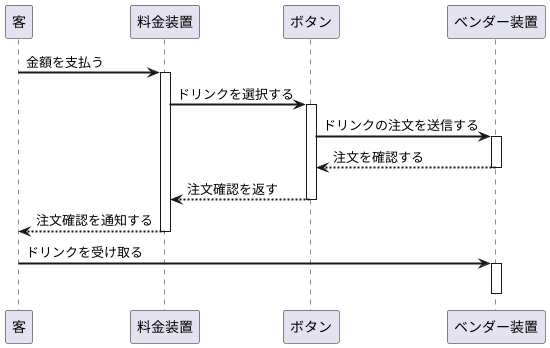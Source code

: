 @startuml 自販機
skinparam sequenceArrowThickness 2

participant 客
participant 料金装置
participant ボタン
participant ベンダー装置

客 -> 料金装置: 金額を支払う
activate 料金装置

料金装置 -> ボタン: ドリンクを選択する
activate ボタン

ボタン -> ベンダー装置: ドリンクの注文を送信する
activate ベンダー装置

ベンダー装置 --> ボタン: 注文を確認する
deactivate ベンダー装置

ボタン --> 料金装置: 注文確認を返す
deactivate ボタン

料金装置 --> 客: 注文確認を通知する
deactivate 料金装置

客 -> ベンダー装置: ドリンクを受け取る
activate ベンダー装置
deactivate ベンダー装置

@enduml

